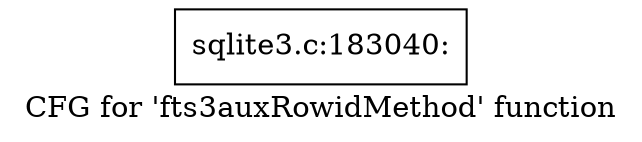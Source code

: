 digraph "CFG for 'fts3auxRowidMethod' function" {
	label="CFG for 'fts3auxRowidMethod' function";

	Node0x55c0fac40750 [shape=record,label="{sqlite3.c:183040:}"];
}
